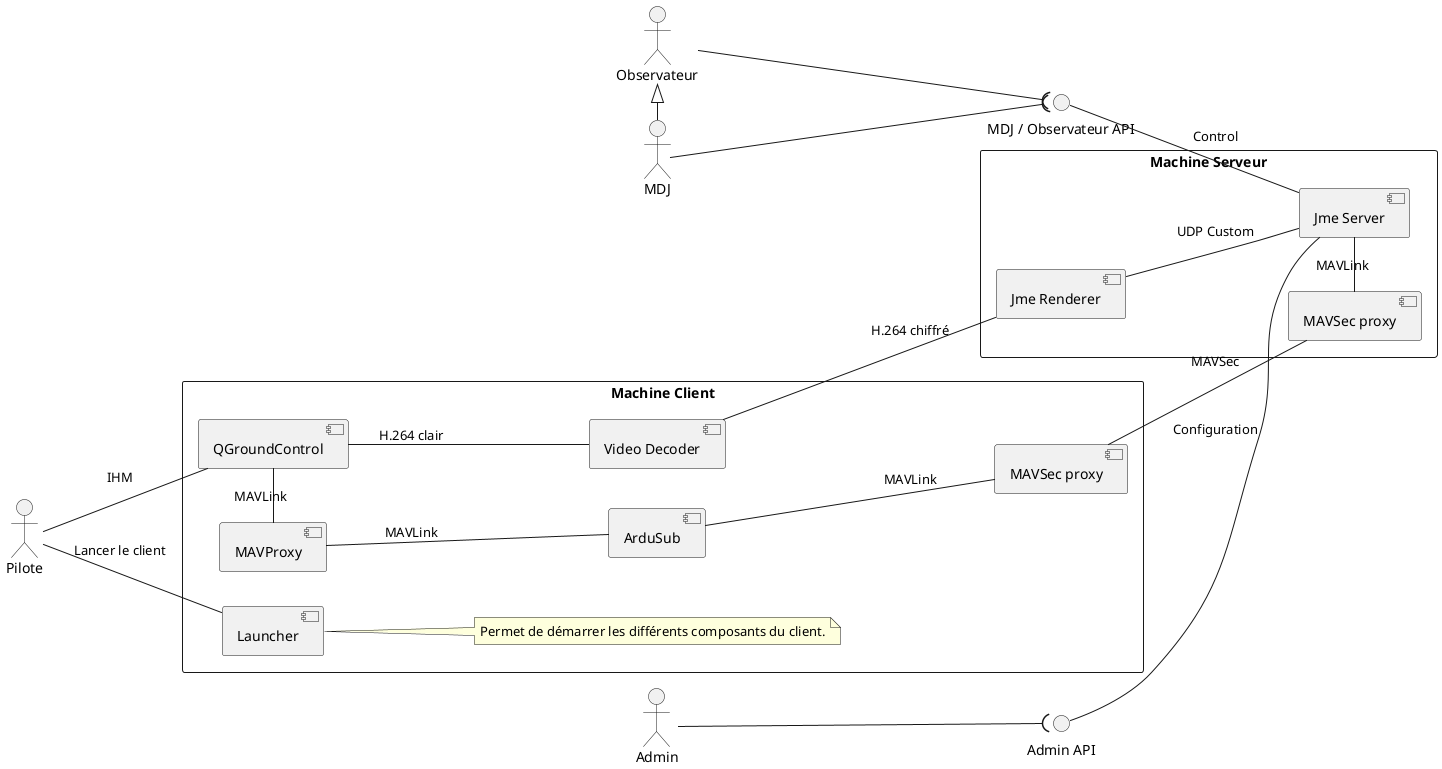 @startuml

left to right direction

actor Admin
actor Pilote
actor Observateur
actor MDJ

MDJ -left-|> Observateur

rectangle "Machine Client" {
    component Launcher
    component "Video Decoder" as VideoDecoder
    component QGroundControl
    component MAVProxy
    component ArduSub
    component "MAVSec proxy" as SecProxy1

    Pilote -- QGroundControl : IHM
    Pilote -- Launcher : Lancer le client
    note right of Launcher
        Permet de démarrer les différents composants du client.
    end note
    QGroundControl -left- MAVProxy : MAVLink
    MAVProxy -- ArduSub : MAVLink
    ArduSub -- SecProxy1 : MAVLink
}

interface "MDJ / Observateur API" as MDJAPI
interface "Admin API" as AdminClient

rectangle "Machine Serveur" {
    component "MAVSec proxy" as SecProxy2
    component "Video Decoder" as JmeRenderer
    component "Jme Renderer" as JmeRenderer
    component "Jme Server" as JmeServer

    SecProxy2 -left- JmeServer : MAVLink
    JmeRenderer -- JmeServer : UDP Custom
    MDJAPI -- JmeServer : Control
    AdminClient -- JmeServer : Configuration
}

SecProxy1 -- SecProxy2 : MAVSec
QGroundControl -- VideoDecoder : H.264 clair
VideoDecoder -- JmeRenderer : H.264 chiffré
Admin --( AdminClient
Observateur --( MDJAPI
MDJ --( MDJAPI

@enduml
